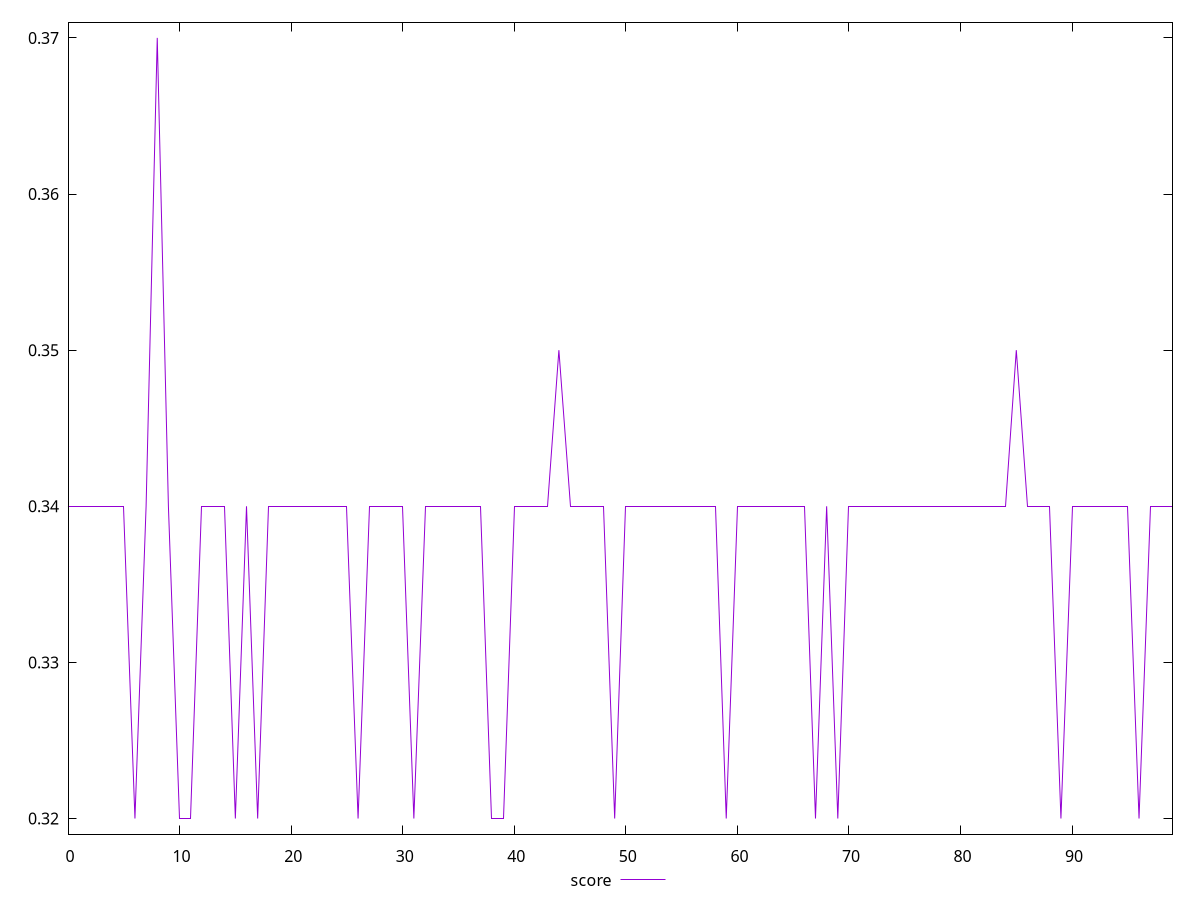reset

$score <<EOF
0 0.34
1 0.34
2 0.34
3 0.34
4 0.34
5 0.34
6 0.32
7 0.34
8 0.37
9 0.34
10 0.32
11 0.32
12 0.34
13 0.34
14 0.34
15 0.32
16 0.34
17 0.32
18 0.34
19 0.34
20 0.34
21 0.34
22 0.34
23 0.34
24 0.34
25 0.34
26 0.32
27 0.34
28 0.34
29 0.34
30 0.34
31 0.32
32 0.34
33 0.34
34 0.34
35 0.34
36 0.34
37 0.34
38 0.32
39 0.32
40 0.34
41 0.34
42 0.34
43 0.34
44 0.35
45 0.34
46 0.34
47 0.34
48 0.34
49 0.32
50 0.34
51 0.34
52 0.34
53 0.34
54 0.34
55 0.34
56 0.34
57 0.34
58 0.34
59 0.32
60 0.34
61 0.34
62 0.34
63 0.34
64 0.34
65 0.34
66 0.34
67 0.32
68 0.34
69 0.32
70 0.34
71 0.34
72 0.34
73 0.34
74 0.34
75 0.34
76 0.34
77 0.34
78 0.34
79 0.34
80 0.34
81 0.34
82 0.34
83 0.34
84 0.34
85 0.35
86 0.34
87 0.34
88 0.34
89 0.32
90 0.34
91 0.34
92 0.34
93 0.34
94 0.34
95 0.34
96 0.32
97 0.34
98 0.34
99 0.34
EOF

set key outside below
set xrange [0:99]
set yrange [0.319:0.371]
set trange [0.319:0.371]
set terminal svg size 640, 500 enhanced background rgb 'white'
set output "report_00026_2021-02-22T21:38:55.199Z/unused-javascript/samples/pages+cached+noadtech/score/values.svg"

plot $score title "score" with line

reset
